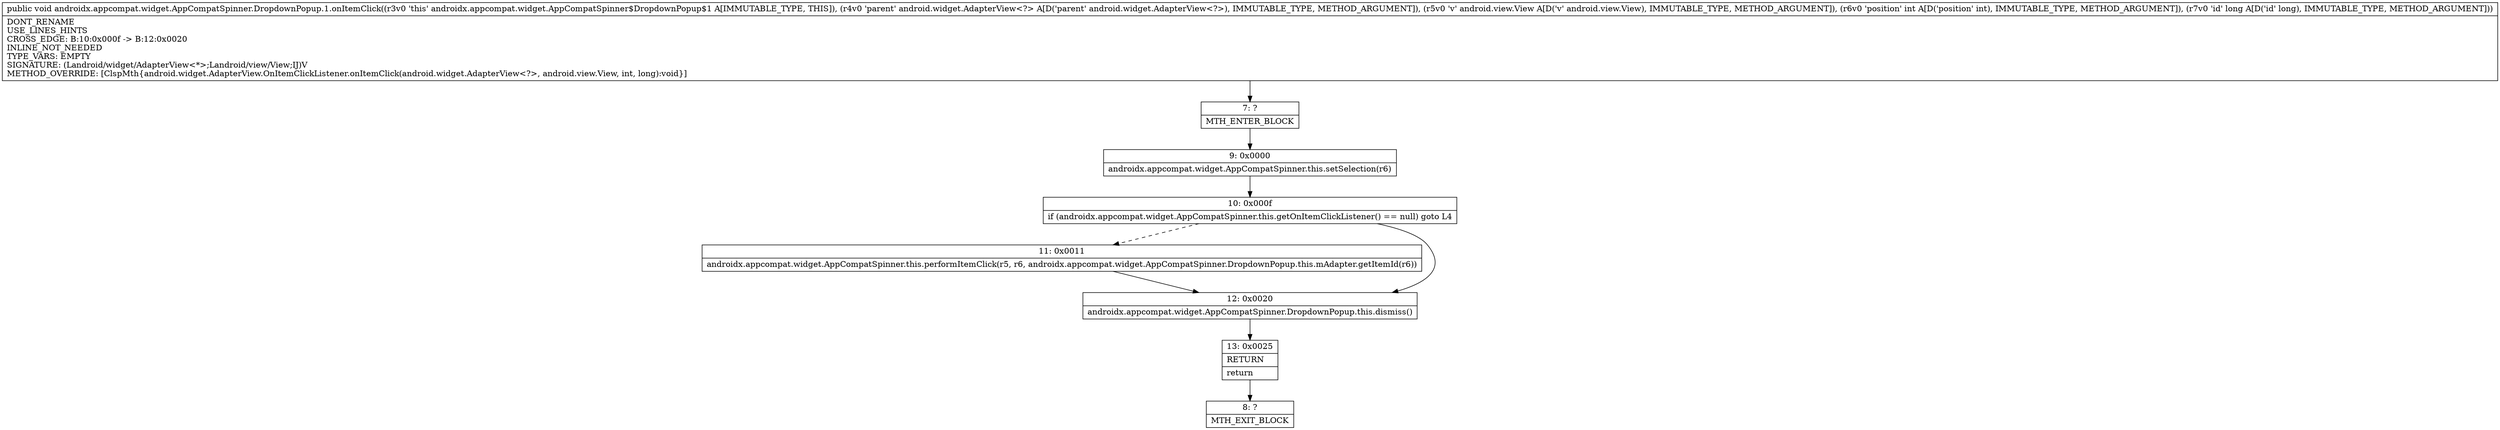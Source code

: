 digraph "CFG forandroidx.appcompat.widget.AppCompatSpinner.DropdownPopup.1.onItemClick(Landroid\/widget\/AdapterView;Landroid\/view\/View;IJ)V" {
Node_7 [shape=record,label="{7\:\ ?|MTH_ENTER_BLOCK\l}"];
Node_9 [shape=record,label="{9\:\ 0x0000|androidx.appcompat.widget.AppCompatSpinner.this.setSelection(r6)\l}"];
Node_10 [shape=record,label="{10\:\ 0x000f|if (androidx.appcompat.widget.AppCompatSpinner.this.getOnItemClickListener() == null) goto L4\l}"];
Node_11 [shape=record,label="{11\:\ 0x0011|androidx.appcompat.widget.AppCompatSpinner.this.performItemClick(r5, r6, androidx.appcompat.widget.AppCompatSpinner.DropdownPopup.this.mAdapter.getItemId(r6))\l}"];
Node_12 [shape=record,label="{12\:\ 0x0020|androidx.appcompat.widget.AppCompatSpinner.DropdownPopup.this.dismiss()\l}"];
Node_13 [shape=record,label="{13\:\ 0x0025|RETURN\l|return\l}"];
Node_8 [shape=record,label="{8\:\ ?|MTH_EXIT_BLOCK\l}"];
MethodNode[shape=record,label="{public void androidx.appcompat.widget.AppCompatSpinner.DropdownPopup.1.onItemClick((r3v0 'this' androidx.appcompat.widget.AppCompatSpinner$DropdownPopup$1 A[IMMUTABLE_TYPE, THIS]), (r4v0 'parent' android.widget.AdapterView\<?\> A[D('parent' android.widget.AdapterView\<?\>), IMMUTABLE_TYPE, METHOD_ARGUMENT]), (r5v0 'v' android.view.View A[D('v' android.view.View), IMMUTABLE_TYPE, METHOD_ARGUMENT]), (r6v0 'position' int A[D('position' int), IMMUTABLE_TYPE, METHOD_ARGUMENT]), (r7v0 'id' long A[D('id' long), IMMUTABLE_TYPE, METHOD_ARGUMENT]))  | DONT_RENAME\lUSE_LINES_HINTS\lCROSS_EDGE: B:10:0x000f \-\> B:12:0x0020\lINLINE_NOT_NEEDED\lTYPE_VARS: EMPTY\lSIGNATURE: (Landroid\/widget\/AdapterView\<*\>;Landroid\/view\/View;IJ)V\lMETHOD_OVERRIDE: [ClspMth\{android.widget.AdapterView.OnItemClickListener.onItemClick(android.widget.AdapterView\<?\>, android.view.View, int, long):void\}]\l}"];
MethodNode -> Node_7;Node_7 -> Node_9;
Node_9 -> Node_10;
Node_10 -> Node_11[style=dashed];
Node_10 -> Node_12;
Node_11 -> Node_12;
Node_12 -> Node_13;
Node_13 -> Node_8;
}

